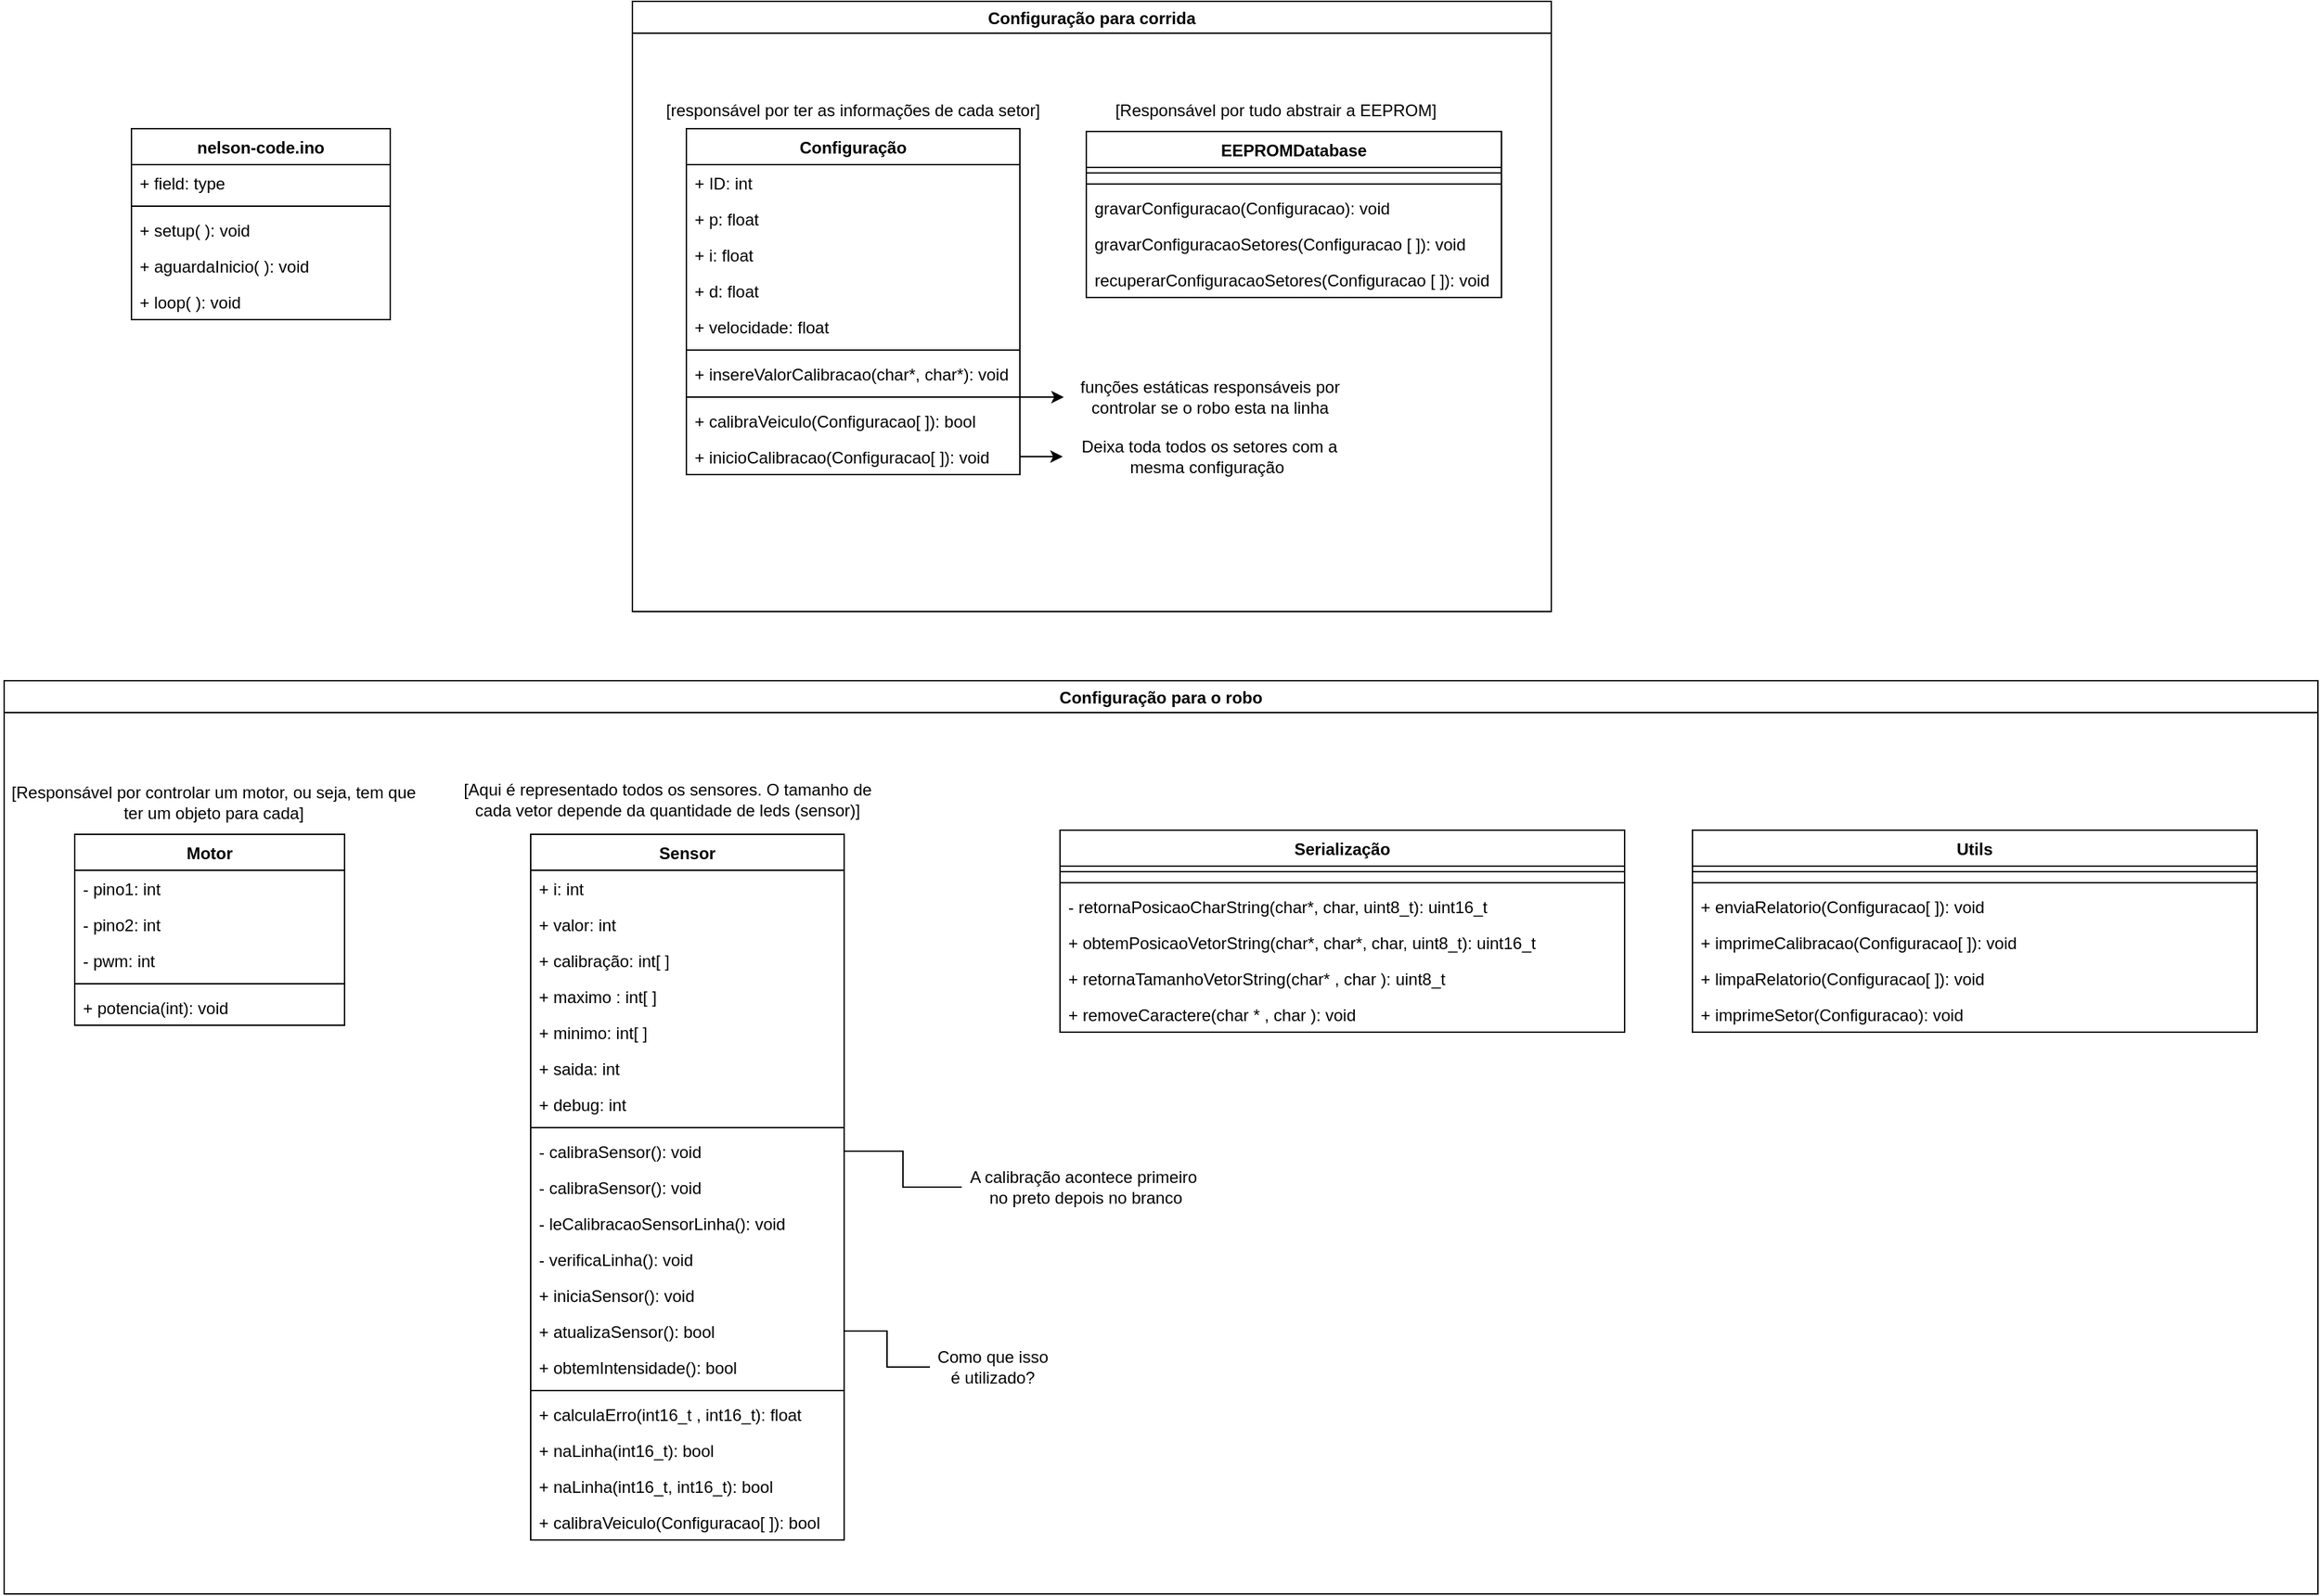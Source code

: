 <mxfile pages="3">
    <diagram id="KprdWSwpS5zxAlwpdtKa" name="UML">
        <mxGraphModel dx="2960" dy="1209" grid="0" gridSize="10" guides="1" tooltips="1" connect="1" arrows="1" fold="1" page="0" pageScale="1" pageWidth="827" pageHeight="1169" math="0" shadow="0">
            <root>
                <mxCell id="0"/>
                <mxCell id="1" parent="0"/>
                <mxCell id="3kh_Q7MsBX5dH8QtqRbP-68" value="Configuração para corrida" style="swimlane;" parent="1" vertex="1">
                    <mxGeometry x="-785" y="-99" width="664" height="441" as="geometry"/>
                </mxCell>
                <mxCell id="3kh_Q7MsBX5dH8QtqRbP-5" value="[responsável por ter as informações de cada setor]" style="text;html=1;strokeColor=none;fillColor=none;align=center;verticalAlign=middle;whiteSpace=wrap;rounded=0;" parent="3kh_Q7MsBX5dH8QtqRbP-68" vertex="1">
                    <mxGeometry x="5" y="78" width="309" height="2" as="geometry"/>
                </mxCell>
                <mxCell id="3kh_Q7MsBX5dH8QtqRbP-17" value="Configuração" style="swimlane;fontStyle=1;align=center;verticalAlign=top;childLayout=stackLayout;horizontal=1;startSize=26;horizontalStack=0;resizeParent=1;resizeParentMax=0;resizeLast=0;collapsible=1;marginBottom=0;" parent="3kh_Q7MsBX5dH8QtqRbP-68" vertex="1">
                    <mxGeometry x="39" y="92" width="241" height="250" as="geometry"/>
                </mxCell>
                <mxCell id="3kh_Q7MsBX5dH8QtqRbP-18" value="+ ID: int" style="text;strokeColor=none;fillColor=none;align=left;verticalAlign=top;spacingLeft=4;spacingRight=4;overflow=hidden;rotatable=0;points=[[0,0.5],[1,0.5]];portConstraint=eastwest;" parent="3kh_Q7MsBX5dH8QtqRbP-17" vertex="1">
                    <mxGeometry y="26" width="241" height="26" as="geometry"/>
                </mxCell>
                <mxCell id="3kh_Q7MsBX5dH8QtqRbP-21" value="+ p: float" style="text;strokeColor=none;fillColor=none;align=left;verticalAlign=top;spacingLeft=4;spacingRight=4;overflow=hidden;rotatable=0;points=[[0,0.5],[1,0.5]];portConstraint=eastwest;" parent="3kh_Q7MsBX5dH8QtqRbP-17" vertex="1">
                    <mxGeometry y="52" width="241" height="26" as="geometry"/>
                </mxCell>
                <mxCell id="3kh_Q7MsBX5dH8QtqRbP-22" value="+ i: float" style="text;strokeColor=none;fillColor=none;align=left;verticalAlign=top;spacingLeft=4;spacingRight=4;overflow=hidden;rotatable=0;points=[[0,0.5],[1,0.5]];portConstraint=eastwest;" parent="3kh_Q7MsBX5dH8QtqRbP-17" vertex="1">
                    <mxGeometry y="78" width="241" height="26" as="geometry"/>
                </mxCell>
                <mxCell id="3kh_Q7MsBX5dH8QtqRbP-23" value="+ d: float" style="text;strokeColor=none;fillColor=none;align=left;verticalAlign=top;spacingLeft=4;spacingRight=4;overflow=hidden;rotatable=0;points=[[0,0.5],[1,0.5]];portConstraint=eastwest;" parent="3kh_Q7MsBX5dH8QtqRbP-17" vertex="1">
                    <mxGeometry y="104" width="241" height="26" as="geometry"/>
                </mxCell>
                <mxCell id="3kh_Q7MsBX5dH8QtqRbP-24" value="+ velocidade: float" style="text;strokeColor=none;fillColor=none;align=left;verticalAlign=top;spacingLeft=4;spacingRight=4;overflow=hidden;rotatable=0;points=[[0,0.5],[1,0.5]];portConstraint=eastwest;" parent="3kh_Q7MsBX5dH8QtqRbP-17" vertex="1">
                    <mxGeometry y="130" width="241" height="26" as="geometry"/>
                </mxCell>
                <mxCell id="3kh_Q7MsBX5dH8QtqRbP-19" value="" style="line;strokeWidth=1;fillColor=none;align=left;verticalAlign=middle;spacingTop=-1;spacingLeft=3;spacingRight=3;rotatable=0;labelPosition=right;points=[];portConstraint=eastwest;strokeColor=inherit;" parent="3kh_Q7MsBX5dH8QtqRbP-17" vertex="1">
                    <mxGeometry y="156" width="241" height="8" as="geometry"/>
                </mxCell>
                <mxCell id="3kh_Q7MsBX5dH8QtqRbP-20" value="+ insereValorCalibracao(char*, char*): void" style="text;strokeColor=none;fillColor=none;align=left;verticalAlign=top;spacingLeft=4;spacingRight=4;overflow=hidden;rotatable=0;points=[[0,0.5],[1,0.5]];portConstraint=eastwest;" parent="3kh_Q7MsBX5dH8QtqRbP-17" vertex="1">
                    <mxGeometry y="164" width="241" height="26" as="geometry"/>
                </mxCell>
                <mxCell id="w80bBTF78HHrekMd3qFW-4" value="" style="line;strokeWidth=1;fillColor=none;align=left;verticalAlign=middle;spacingTop=-1;spacingLeft=3;spacingRight=3;rotatable=0;labelPosition=right;points=[];portConstraint=eastwest;strokeColor=inherit;" parent="3kh_Q7MsBX5dH8QtqRbP-17" vertex="1">
                    <mxGeometry y="190" width="241" height="8" as="geometry"/>
                </mxCell>
                <mxCell id="w80bBTF78HHrekMd3qFW-14" value="+ calibraVeiculo(Configuracao[ ]): bool    " style="text;strokeColor=none;fillColor=none;align=left;verticalAlign=top;spacingLeft=4;spacingRight=4;overflow=hidden;rotatable=0;points=[[0,0.5],[1,0.5]];portConstraint=eastwest;" parent="3kh_Q7MsBX5dH8QtqRbP-17" vertex="1">
                    <mxGeometry y="198" width="241" height="26" as="geometry"/>
                </mxCell>
                <mxCell id="w80bBTF78HHrekMd3qFW-15" value="+ inicioCalibracao(Configuracao[ ]): void    " style="text;strokeColor=none;fillColor=none;align=left;verticalAlign=top;spacingLeft=4;spacingRight=4;overflow=hidden;rotatable=0;points=[[0,0.5],[1,0.5]];portConstraint=eastwest;" parent="3kh_Q7MsBX5dH8QtqRbP-17" vertex="1">
                    <mxGeometry y="224" width="241" height="26" as="geometry"/>
                </mxCell>
                <mxCell id="IysDN1B0GbAdgMXcL9fJ-1" value="EEPROMDatabase" style="swimlane;fontStyle=1;align=center;verticalAlign=top;childLayout=stackLayout;horizontal=1;startSize=26;horizontalStack=0;resizeParent=1;resizeParentMax=0;resizeLast=0;collapsible=1;marginBottom=0;" parent="3kh_Q7MsBX5dH8QtqRbP-68" vertex="1">
                    <mxGeometry x="328" y="94" width="300" height="120" as="geometry"/>
                </mxCell>
                <mxCell id="DQsMp-OcJKm0ze0mtbR5-3" value="" style="line;strokeWidth=1;fillColor=none;align=left;verticalAlign=middle;spacingTop=-1;spacingLeft=3;spacingRight=3;rotatable=0;labelPosition=right;points=[];portConstraint=eastwest;strokeColor=inherit;" parent="IysDN1B0GbAdgMXcL9fJ-1" vertex="1">
                    <mxGeometry y="26" width="300" height="8" as="geometry"/>
                </mxCell>
                <mxCell id="DQsMp-OcJKm0ze0mtbR5-4" value="" style="line;strokeWidth=1;fillColor=none;align=left;verticalAlign=middle;spacingTop=-1;spacingLeft=3;spacingRight=3;rotatable=0;labelPosition=right;points=[];portConstraint=eastwest;strokeColor=inherit;" parent="IysDN1B0GbAdgMXcL9fJ-1" vertex="1">
                    <mxGeometry y="34" width="300" height="8" as="geometry"/>
                </mxCell>
                <mxCell id="IysDN1B0GbAdgMXcL9fJ-11" value="gravarConfiguracao(Configuracao): void" style="text;strokeColor=none;fillColor=none;align=left;verticalAlign=top;spacingLeft=4;spacingRight=4;overflow=hidden;rotatable=0;points=[[0,0.5],[1,0.5]];portConstraint=eastwest;" parent="IysDN1B0GbAdgMXcL9fJ-1" vertex="1">
                    <mxGeometry y="42" width="300" height="26" as="geometry"/>
                </mxCell>
                <mxCell id="IysDN1B0GbAdgMXcL9fJ-16" value="gravarConfiguracaoSetores(Configuracao [ ]): void" style="text;strokeColor=none;fillColor=none;align=left;verticalAlign=top;spacingLeft=4;spacingRight=4;overflow=hidden;rotatable=0;points=[[0,0.5],[1,0.5]];portConstraint=eastwest;" parent="IysDN1B0GbAdgMXcL9fJ-1" vertex="1">
                    <mxGeometry y="68" width="300" height="26" as="geometry"/>
                </mxCell>
                <mxCell id="wA38vTGRE6Yh0azXlNpZ-1" value="recuperarConfiguracaoSetores(Configuracao [ ]): void" style="text;strokeColor=none;fillColor=none;align=left;verticalAlign=top;spacingLeft=4;spacingRight=4;overflow=hidden;rotatable=0;points=[[0,0.5],[1,0.5]];portConstraint=eastwest;" parent="IysDN1B0GbAdgMXcL9fJ-1" vertex="1">
                    <mxGeometry y="94" width="300" height="26" as="geometry"/>
                </mxCell>
                <mxCell id="IysDN1B0GbAdgMXcL9fJ-17" value="[Responsável por tudo abstrair a EEPROM]" style="text;html=1;strokeColor=none;fillColor=none;align=center;verticalAlign=middle;whiteSpace=wrap;rounded=0;" parent="3kh_Q7MsBX5dH8QtqRbP-68" vertex="1">
                    <mxGeometry x="343" y="64" width="244" height="30" as="geometry"/>
                </mxCell>
                <mxCell id="w80bBTF78HHrekMd3qFW-7" value="funções estáticas responsáveis por controlar se o robo esta na linha" style="text;html=1;strokeColor=none;fillColor=none;align=center;verticalAlign=middle;whiteSpace=wrap;rounded=0;" parent="3kh_Q7MsBX5dH8QtqRbP-68" vertex="1">
                    <mxGeometry x="311.75" y="271" width="210.5" height="30" as="geometry"/>
                </mxCell>
                <mxCell id="w80bBTF78HHrekMd3qFW-8" style="edgeStyle=orthogonalEdgeStyle;rounded=0;orthogonalLoop=1;jettySize=auto;html=1;" parent="3kh_Q7MsBX5dH8QtqRbP-68" source="w80bBTF78HHrekMd3qFW-4" target="w80bBTF78HHrekMd3qFW-7" edge="1">
                    <mxGeometry relative="1" as="geometry"/>
                </mxCell>
                <mxCell id="w80bBTF78HHrekMd3qFW-16" value="Deixa toda todos os setores com a mesma configuração&amp;nbsp;" style="text;html=1;strokeColor=none;fillColor=none;align=center;verticalAlign=middle;whiteSpace=wrap;rounded=0;" parent="3kh_Q7MsBX5dH8QtqRbP-68" vertex="1">
                    <mxGeometry x="311" y="314" width="212" height="30" as="geometry"/>
                </mxCell>
                <mxCell id="w80bBTF78HHrekMd3qFW-17" style="edgeStyle=orthogonalEdgeStyle;rounded=0;orthogonalLoop=1;jettySize=auto;html=1;" parent="3kh_Q7MsBX5dH8QtqRbP-68" source="w80bBTF78HHrekMd3qFW-15" target="w80bBTF78HHrekMd3qFW-16" edge="1">
                    <mxGeometry relative="1" as="geometry"/>
                </mxCell>
                <mxCell id="3kh_Q7MsBX5dH8QtqRbP-69" value="Configuração para o robo" style="swimlane;" parent="1" vertex="1">
                    <mxGeometry x="-1239" y="392" width="1672" height="660" as="geometry"/>
                </mxCell>
                <mxCell id="3kh_Q7MsBX5dH8QtqRbP-25" value="[Aqui é representado todos os sensores. O tamanho de cada vetor depende da quantidade de leds (sensor)]" style="text;html=1;strokeColor=none;fillColor=none;align=center;verticalAlign=middle;whiteSpace=wrap;rounded=0;" parent="3kh_Q7MsBX5dH8QtqRbP-69" vertex="1">
                    <mxGeometry x="325" y="63" width="309" height="45" as="geometry"/>
                </mxCell>
                <mxCell id="3kh_Q7MsBX5dH8QtqRbP-26" value="Sensor" style="swimlane;fontStyle=1;align=center;verticalAlign=top;childLayout=stackLayout;horizontal=1;startSize=26;horizontalStack=0;resizeParent=1;resizeParentMax=0;resizeLast=0;collapsible=1;marginBottom=0;" parent="3kh_Q7MsBX5dH8QtqRbP-69" vertex="1">
                    <mxGeometry x="380.5" y="111" width="226.5" height="510" as="geometry"/>
                </mxCell>
                <mxCell id="3kh_Q7MsBX5dH8QtqRbP-27" value="+ i: int" style="text;strokeColor=none;fillColor=none;align=left;verticalAlign=top;spacingLeft=4;spacingRight=4;overflow=hidden;rotatable=0;points=[[0,0.5],[1,0.5]];portConstraint=eastwest;" parent="3kh_Q7MsBX5dH8QtqRbP-26" vertex="1">
                    <mxGeometry y="26" width="226.5" height="26" as="geometry"/>
                </mxCell>
                <mxCell id="3kh_Q7MsBX5dH8QtqRbP-28" value="+ valor: int" style="text;strokeColor=none;fillColor=none;align=left;verticalAlign=top;spacingLeft=4;spacingRight=4;overflow=hidden;rotatable=0;points=[[0,0.5],[1,0.5]];portConstraint=eastwest;" parent="3kh_Q7MsBX5dH8QtqRbP-26" vertex="1">
                    <mxGeometry y="52" width="226.5" height="26" as="geometry"/>
                </mxCell>
                <mxCell id="3kh_Q7MsBX5dH8QtqRbP-29" value="+ calibração: int[ ]" style="text;strokeColor=none;fillColor=none;align=left;verticalAlign=top;spacingLeft=4;spacingRight=4;overflow=hidden;rotatable=0;points=[[0,0.5],[1,0.5]];portConstraint=eastwest;" parent="3kh_Q7MsBX5dH8QtqRbP-26" vertex="1">
                    <mxGeometry y="78" width="226.5" height="26" as="geometry"/>
                </mxCell>
                <mxCell id="3kh_Q7MsBX5dH8QtqRbP-30" value="+ maximo : int[ ]" style="text;strokeColor=none;fillColor=none;align=left;verticalAlign=top;spacingLeft=4;spacingRight=4;overflow=hidden;rotatable=0;points=[[0,0.5],[1,0.5]];portConstraint=eastwest;" parent="3kh_Q7MsBX5dH8QtqRbP-26" vertex="1">
                    <mxGeometry y="104" width="226.5" height="26" as="geometry"/>
                </mxCell>
                <mxCell id="3kh_Q7MsBX5dH8QtqRbP-31" value="+ minimo: int[ ]" style="text;strokeColor=none;fillColor=none;align=left;verticalAlign=top;spacingLeft=4;spacingRight=4;overflow=hidden;rotatable=0;points=[[0,0.5],[1,0.5]];portConstraint=eastwest;" parent="3kh_Q7MsBX5dH8QtqRbP-26" vertex="1">
                    <mxGeometry y="130" width="226.5" height="26" as="geometry"/>
                </mxCell>
                <mxCell id="3kh_Q7MsBX5dH8QtqRbP-38" value="+ saida: int" style="text;strokeColor=none;fillColor=none;align=left;verticalAlign=top;spacingLeft=4;spacingRight=4;overflow=hidden;rotatable=0;points=[[0,0.5],[1,0.5]];portConstraint=eastwest;" parent="3kh_Q7MsBX5dH8QtqRbP-26" vertex="1">
                    <mxGeometry y="156" width="226.5" height="26" as="geometry"/>
                </mxCell>
                <mxCell id="3kh_Q7MsBX5dH8QtqRbP-39" value="+ debug: int" style="text;strokeColor=none;fillColor=none;align=left;verticalAlign=top;spacingLeft=4;spacingRight=4;overflow=hidden;rotatable=0;points=[[0,0.5],[1,0.5]];portConstraint=eastwest;" parent="3kh_Q7MsBX5dH8QtqRbP-26" vertex="1">
                    <mxGeometry y="182" width="226.5" height="26" as="geometry"/>
                </mxCell>
                <mxCell id="3kh_Q7MsBX5dH8QtqRbP-32" value="" style="line;strokeWidth=1;fillColor=none;align=left;verticalAlign=middle;spacingTop=-1;spacingLeft=3;spacingRight=3;rotatable=0;labelPosition=right;points=[];portConstraint=eastwest;strokeColor=inherit;" parent="3kh_Q7MsBX5dH8QtqRbP-26" vertex="1">
                    <mxGeometry y="208" width="226.5" height="8" as="geometry"/>
                </mxCell>
                <mxCell id="3kh_Q7MsBX5dH8QtqRbP-33" value="- calibraSensor(): void" style="text;strokeColor=none;fillColor=none;align=left;verticalAlign=top;spacingLeft=4;spacingRight=4;overflow=hidden;rotatable=0;points=[[0,0.5],[1,0.5]];portConstraint=eastwest;" parent="3kh_Q7MsBX5dH8QtqRbP-26" vertex="1">
                    <mxGeometry y="216" width="226.5" height="26" as="geometry"/>
                </mxCell>
                <mxCell id="bhq07msQnNuNWicI5YO7-2" value="- calibraSensor(): void" style="text;strokeColor=none;fillColor=none;align=left;verticalAlign=top;spacingLeft=4;spacingRight=4;overflow=hidden;rotatable=0;points=[[0,0.5],[1,0.5]];portConstraint=eastwest;" parent="3kh_Q7MsBX5dH8QtqRbP-26" vertex="1">
                    <mxGeometry y="242" width="226.5" height="26" as="geometry"/>
                </mxCell>
                <mxCell id="3kh_Q7MsBX5dH8QtqRbP-42" value="- leCalibracaoSensorLinha(): void" style="text;strokeColor=none;fillColor=none;align=left;verticalAlign=top;spacingLeft=4;spacingRight=4;overflow=hidden;rotatable=0;points=[[0,0.5],[1,0.5]];portConstraint=eastwest;" parent="3kh_Q7MsBX5dH8QtqRbP-26" vertex="1">
                    <mxGeometry y="268" width="226.5" height="26" as="geometry"/>
                </mxCell>
                <mxCell id="3kh_Q7MsBX5dH8QtqRbP-43" value="- verificaLinha(): void" style="text;strokeColor=none;fillColor=none;align=left;verticalAlign=top;spacingLeft=4;spacingRight=4;overflow=hidden;rotatable=0;points=[[0,0.5],[1,0.5]];portConstraint=eastwest;" parent="3kh_Q7MsBX5dH8QtqRbP-26" vertex="1">
                    <mxGeometry y="294" width="226.5" height="26" as="geometry"/>
                </mxCell>
                <mxCell id="3kh_Q7MsBX5dH8QtqRbP-44" value="+ iniciaSensor(): void" style="text;strokeColor=none;fillColor=none;align=left;verticalAlign=top;spacingLeft=4;spacingRight=4;overflow=hidden;rotatable=0;points=[[0,0.5],[1,0.5]];portConstraint=eastwest;" parent="3kh_Q7MsBX5dH8QtqRbP-26" vertex="1">
                    <mxGeometry y="320" width="226.5" height="26" as="geometry"/>
                </mxCell>
                <mxCell id="3kh_Q7MsBX5dH8QtqRbP-47" value="+ atualizaSensor(): bool" style="text;strokeColor=none;fillColor=none;align=left;verticalAlign=top;spacingLeft=4;spacingRight=4;overflow=hidden;rotatable=0;points=[[0,0.5],[1,0.5]];portConstraint=eastwest;" parent="3kh_Q7MsBX5dH8QtqRbP-26" vertex="1">
                    <mxGeometry y="346" width="226.5" height="26" as="geometry"/>
                </mxCell>
                <mxCell id="DQsMp-OcJKm0ze0mtbR5-1" value="+ obtemIntensidade(): bool" style="text;strokeColor=none;fillColor=none;align=left;verticalAlign=top;spacingLeft=4;spacingRight=4;overflow=hidden;rotatable=0;points=[[0,0.5],[1,0.5]];portConstraint=eastwest;" parent="3kh_Q7MsBX5dH8QtqRbP-26" vertex="1">
                    <mxGeometry y="372" width="226.5" height="26" as="geometry"/>
                </mxCell>
                <mxCell id="bhq07msQnNuNWicI5YO7-1" value="" style="line;strokeWidth=1;fillColor=none;align=left;verticalAlign=middle;spacingTop=-1;spacingLeft=3;spacingRight=3;rotatable=0;labelPosition=right;points=[];portConstraint=eastwest;strokeColor=inherit;" parent="3kh_Q7MsBX5dH8QtqRbP-26" vertex="1">
                    <mxGeometry y="398" width="226.5" height="8" as="geometry"/>
                </mxCell>
                <mxCell id="bhq07msQnNuNWicI5YO7-3" value="+ calculaErro(int16_t , int16_t): float    " style="text;strokeColor=none;fillColor=none;align=left;verticalAlign=top;spacingLeft=4;spacingRight=4;overflow=hidden;rotatable=0;points=[[0,0.5],[1,0.5]];portConstraint=eastwest;" parent="3kh_Q7MsBX5dH8QtqRbP-26" vertex="1">
                    <mxGeometry y="406" width="226.5" height="26" as="geometry"/>
                </mxCell>
                <mxCell id="bhq07msQnNuNWicI5YO7-4" value="+ naLinha(int16_t): bool   " style="text;strokeColor=none;fillColor=none;align=left;verticalAlign=top;spacingLeft=4;spacingRight=4;overflow=hidden;rotatable=0;points=[[0,0.5],[1,0.5]];portConstraint=eastwest;" parent="3kh_Q7MsBX5dH8QtqRbP-26" vertex="1">
                    <mxGeometry y="432" width="226.5" height="26" as="geometry"/>
                </mxCell>
                <mxCell id="bhq07msQnNuNWicI5YO7-5" value="+ naLinha(int16_t, int16_t): bool    " style="text;strokeColor=none;fillColor=none;align=left;verticalAlign=top;spacingLeft=4;spacingRight=4;overflow=hidden;rotatable=0;points=[[0,0.5],[1,0.5]];portConstraint=eastwest;" parent="3kh_Q7MsBX5dH8QtqRbP-26" vertex="1">
                    <mxGeometry y="458" width="226.5" height="26" as="geometry"/>
                </mxCell>
                <mxCell id="bhq07msQnNuNWicI5YO7-6" value="+ calibraVeiculo(Configuracao[ ]): bool    " style="text;strokeColor=none;fillColor=none;align=left;verticalAlign=top;spacingLeft=4;spacingRight=4;overflow=hidden;rotatable=0;points=[[0,0.5],[1,0.5]];portConstraint=eastwest;" parent="3kh_Q7MsBX5dH8QtqRbP-26" vertex="1">
                    <mxGeometry y="484" width="226.5" height="26" as="geometry"/>
                </mxCell>
                <mxCell id="3kh_Q7MsBX5dH8QtqRbP-41" style="edgeStyle=orthogonalEdgeStyle;rounded=0;orthogonalLoop=1;jettySize=auto;html=1;endArrow=none;endFill=0;" parent="3kh_Q7MsBX5dH8QtqRbP-69" source="3kh_Q7MsBX5dH8QtqRbP-40" target="3kh_Q7MsBX5dH8QtqRbP-33" edge="1">
                    <mxGeometry relative="1" as="geometry">
                        <mxPoint x="594" y="364" as="sourcePoint"/>
                    </mxGeometry>
                </mxCell>
                <mxCell id="3kh_Q7MsBX5dH8QtqRbP-40" value="A calibração acontece primeiro&lt;br&gt;&amp;nbsp;no preto depois no branco" style="text;html=1;strokeColor=none;fillColor=none;align=center;verticalAlign=middle;whiteSpace=wrap;rounded=0;" parent="3kh_Q7MsBX5dH8QtqRbP-69" vertex="1">
                    <mxGeometry x="692" y="351" width="176" height="30" as="geometry"/>
                </mxCell>
                <mxCell id="3kh_Q7MsBX5dH8QtqRbP-48" value="Como que isso é utilizado?" style="text;html=1;strokeColor=none;fillColor=none;align=center;verticalAlign=middle;whiteSpace=wrap;rounded=0;" parent="3kh_Q7MsBX5dH8QtqRbP-69" vertex="1">
                    <mxGeometry x="669" y="481" width="91" height="30" as="geometry"/>
                </mxCell>
                <mxCell id="3kh_Q7MsBX5dH8QtqRbP-49" style="edgeStyle=orthogonalEdgeStyle;rounded=0;orthogonalLoop=1;jettySize=auto;html=1;endArrow=none;endFill=0;" parent="3kh_Q7MsBX5dH8QtqRbP-69" source="3kh_Q7MsBX5dH8QtqRbP-47" target="3kh_Q7MsBX5dH8QtqRbP-48" edge="1">
                    <mxGeometry relative="1" as="geometry"/>
                </mxCell>
                <mxCell id="3kh_Q7MsBX5dH8QtqRbP-50" value="Motor" style="swimlane;fontStyle=1;align=center;verticalAlign=top;childLayout=stackLayout;horizontal=1;startSize=26;horizontalStack=0;resizeParent=1;resizeParentMax=0;resizeLast=0;collapsible=1;marginBottom=0;" parent="3kh_Q7MsBX5dH8QtqRbP-69" vertex="1">
                    <mxGeometry x="51" y="111" width="195" height="138" as="geometry"/>
                </mxCell>
                <mxCell id="3kh_Q7MsBX5dH8QtqRbP-51" value="- pino1: int" style="text;strokeColor=none;fillColor=none;align=left;verticalAlign=top;spacingLeft=4;spacingRight=4;overflow=hidden;rotatable=0;points=[[0,0.5],[1,0.5]];portConstraint=eastwest;" parent="3kh_Q7MsBX5dH8QtqRbP-50" vertex="1">
                    <mxGeometry y="26" width="195" height="26" as="geometry"/>
                </mxCell>
                <mxCell id="3kh_Q7MsBX5dH8QtqRbP-66" value="- pino2: int" style="text;strokeColor=none;fillColor=none;align=left;verticalAlign=top;spacingLeft=4;spacingRight=4;overflow=hidden;rotatable=0;points=[[0,0.5],[1,0.5]];portConstraint=eastwest;" parent="3kh_Q7MsBX5dH8QtqRbP-50" vertex="1">
                    <mxGeometry y="52" width="195" height="26" as="geometry"/>
                </mxCell>
                <mxCell id="3kh_Q7MsBX5dH8QtqRbP-67" value="- pwm: int" style="text;strokeColor=none;fillColor=none;align=left;verticalAlign=top;spacingLeft=4;spacingRight=4;overflow=hidden;rotatable=0;points=[[0,0.5],[1,0.5]];portConstraint=eastwest;" parent="3kh_Q7MsBX5dH8QtqRbP-50" vertex="1">
                    <mxGeometry y="78" width="195" height="26" as="geometry"/>
                </mxCell>
                <mxCell id="3kh_Q7MsBX5dH8QtqRbP-59" value="" style="line;strokeWidth=1;fillColor=none;align=left;verticalAlign=middle;spacingTop=-1;spacingLeft=3;spacingRight=3;rotatable=0;labelPosition=right;points=[];portConstraint=eastwest;strokeColor=inherit;" parent="3kh_Q7MsBX5dH8QtqRbP-50" vertex="1">
                    <mxGeometry y="104" width="195" height="8" as="geometry"/>
                </mxCell>
                <mxCell id="3kh_Q7MsBX5dH8QtqRbP-60" value="+ potencia(int): void" style="text;strokeColor=none;fillColor=none;align=left;verticalAlign=top;spacingLeft=4;spacingRight=4;overflow=hidden;rotatable=0;points=[[0,0.5],[1,0.5]];portConstraint=eastwest;" parent="3kh_Q7MsBX5dH8QtqRbP-50" vertex="1">
                    <mxGeometry y="112" width="195" height="26" as="geometry"/>
                </mxCell>
                <mxCell id="3kh_Q7MsBX5dH8QtqRbP-65" value="[Responsável por controlar um motor, ou seja, tem que ter um objeto para cada]" style="text;html=1;strokeColor=none;fillColor=none;align=center;verticalAlign=middle;whiteSpace=wrap;rounded=0;" parent="3kh_Q7MsBX5dH8QtqRbP-69" vertex="1">
                    <mxGeometry x="-3" y="65" width="309" height="45" as="geometry"/>
                </mxCell>
                <mxCell id="wA38vTGRE6Yh0azXlNpZ-2" value="Serialização" style="swimlane;fontStyle=1;align=center;verticalAlign=top;childLayout=stackLayout;horizontal=1;startSize=26;horizontalStack=0;resizeParent=1;resizeParentMax=0;resizeLast=0;collapsible=1;marginBottom=0;" parent="3kh_Q7MsBX5dH8QtqRbP-69" vertex="1">
                    <mxGeometry x="763" y="108" width="408" height="146" as="geometry"/>
                </mxCell>
                <mxCell id="wA38vTGRE6Yh0azXlNpZ-11" value="" style="line;strokeWidth=1;fillColor=none;align=left;verticalAlign=middle;spacingTop=-1;spacingLeft=3;spacingRight=3;rotatable=0;labelPosition=right;points=[];portConstraint=eastwest;strokeColor=inherit;" parent="wA38vTGRE6Yh0azXlNpZ-2" vertex="1">
                    <mxGeometry y="26" width="408" height="8" as="geometry"/>
                </mxCell>
                <mxCell id="DQsMp-OcJKm0ze0mtbR5-2" value="" style="line;strokeWidth=1;fillColor=none;align=left;verticalAlign=middle;spacingTop=-1;spacingLeft=3;spacingRight=3;rotatable=0;labelPosition=right;points=[];portConstraint=eastwest;strokeColor=inherit;" parent="wA38vTGRE6Yh0azXlNpZ-2" vertex="1">
                    <mxGeometry y="34" width="408" height="8" as="geometry"/>
                </mxCell>
                <mxCell id="wA38vTGRE6Yh0azXlNpZ-12" value="- retornaPosicaoCharString(char*, char, uint8_t): uint16_t" style="text;strokeColor=none;fillColor=none;align=left;verticalAlign=top;spacingLeft=4;spacingRight=4;overflow=hidden;rotatable=0;points=[[0,0.5],[1,0.5]];portConstraint=eastwest;" parent="wA38vTGRE6Yh0azXlNpZ-2" vertex="1">
                    <mxGeometry y="42" width="408" height="26" as="geometry"/>
                </mxCell>
                <mxCell id="DQsMp-OcJKm0ze0mtbR5-6" value="+ obtemPosicaoVetorString(char*, char*, char, uint8_t): uint16_t" style="text;strokeColor=none;fillColor=none;align=left;verticalAlign=top;spacingLeft=4;spacingRight=4;overflow=hidden;rotatable=0;points=[[0,0.5],[1,0.5]];portConstraint=eastwest;" parent="wA38vTGRE6Yh0azXlNpZ-2" vertex="1">
                    <mxGeometry y="68" width="408" height="26" as="geometry"/>
                </mxCell>
                <mxCell id="DQsMp-OcJKm0ze0mtbR5-7" value="+ retornaTamanhoVetorString(char* , char ): uint8_t" style="text;strokeColor=none;fillColor=none;align=left;verticalAlign=top;spacingLeft=4;spacingRight=4;overflow=hidden;rotatable=0;points=[[0,0.5],[1,0.5]];portConstraint=eastwest;" parent="wA38vTGRE6Yh0azXlNpZ-2" vertex="1">
                    <mxGeometry y="94" width="408" height="26" as="geometry"/>
                </mxCell>
                <mxCell id="DQsMp-OcJKm0ze0mtbR5-9" value="+ removeCaractere(char * , char ): void" style="text;strokeColor=none;fillColor=none;align=left;verticalAlign=top;spacingLeft=4;spacingRight=4;overflow=hidden;rotatable=0;points=[[0,0.5],[1,0.5]];portConstraint=eastwest;" parent="wA38vTGRE6Yh0azXlNpZ-2" vertex="1">
                    <mxGeometry y="120" width="408" height="26" as="geometry"/>
                </mxCell>
                <mxCell id="BE4xdYKQgtXqx0eTtbJe-1" value="Utils" style="swimlane;fontStyle=1;align=center;verticalAlign=top;childLayout=stackLayout;horizontal=1;startSize=26;horizontalStack=0;resizeParent=1;resizeParentMax=0;resizeLast=0;collapsible=1;marginBottom=0;" parent="3kh_Q7MsBX5dH8QtqRbP-69" vertex="1">
                    <mxGeometry x="1220" y="108" width="408" height="146" as="geometry"/>
                </mxCell>
                <mxCell id="BE4xdYKQgtXqx0eTtbJe-2" value="" style="line;strokeWidth=1;fillColor=none;align=left;verticalAlign=middle;spacingTop=-1;spacingLeft=3;spacingRight=3;rotatable=0;labelPosition=right;points=[];portConstraint=eastwest;strokeColor=inherit;" parent="BE4xdYKQgtXqx0eTtbJe-1" vertex="1">
                    <mxGeometry y="26" width="408" height="8" as="geometry"/>
                </mxCell>
                <mxCell id="BE4xdYKQgtXqx0eTtbJe-3" value="" style="line;strokeWidth=1;fillColor=none;align=left;verticalAlign=middle;spacingTop=-1;spacingLeft=3;spacingRight=3;rotatable=0;labelPosition=right;points=[];portConstraint=eastwest;strokeColor=inherit;" parent="BE4xdYKQgtXqx0eTtbJe-1" vertex="1">
                    <mxGeometry y="34" width="408" height="8" as="geometry"/>
                </mxCell>
                <mxCell id="BE4xdYKQgtXqx0eTtbJe-4" value="+ enviaRelatorio(Configuracao[ ]): void" style="text;strokeColor=none;fillColor=none;align=left;verticalAlign=top;spacingLeft=4;spacingRight=4;overflow=hidden;rotatable=0;points=[[0,0.5],[1,0.5]];portConstraint=eastwest;" parent="BE4xdYKQgtXqx0eTtbJe-1" vertex="1">
                    <mxGeometry y="42" width="408" height="26" as="geometry"/>
                </mxCell>
                <mxCell id="BE4xdYKQgtXqx0eTtbJe-8" value="+ imprimeCalibracao(Configuracao[ ]): void" style="text;strokeColor=none;fillColor=none;align=left;verticalAlign=top;spacingLeft=4;spacingRight=4;overflow=hidden;rotatable=0;points=[[0,0.5],[1,0.5]];portConstraint=eastwest;" parent="BE4xdYKQgtXqx0eTtbJe-1" vertex="1">
                    <mxGeometry y="68" width="408" height="26" as="geometry"/>
                </mxCell>
                <mxCell id="BE4xdYKQgtXqx0eTtbJe-9" value="+ limpaRelatorio(Configuracao[ ]): void" style="text;strokeColor=none;fillColor=none;align=left;verticalAlign=top;spacingLeft=4;spacingRight=4;overflow=hidden;rotatable=0;points=[[0,0.5],[1,0.5]];portConstraint=eastwest;" parent="BE4xdYKQgtXqx0eTtbJe-1" vertex="1">
                    <mxGeometry y="94" width="408" height="26" as="geometry"/>
                </mxCell>
                <mxCell id="BE4xdYKQgtXqx0eTtbJe-10" value="+ imprimeSetor(Configuracao): void" style="text;strokeColor=none;fillColor=none;align=left;verticalAlign=top;spacingLeft=4;spacingRight=4;overflow=hidden;rotatable=0;points=[[0,0.5],[1,0.5]];portConstraint=eastwest;" parent="BE4xdYKQgtXqx0eTtbJe-1" vertex="1">
                    <mxGeometry y="120" width="408" height="26" as="geometry"/>
                </mxCell>
                <mxCell id="DQsMp-OcJKm0ze0mtbR5-46" value="nelson-code.ino" style="swimlane;fontStyle=1;align=center;verticalAlign=top;childLayout=stackLayout;horizontal=1;startSize=26;horizontalStack=0;resizeParent=1;resizeParentMax=0;resizeLast=0;collapsible=1;marginBottom=0;" parent="1" vertex="1">
                    <mxGeometry x="-1147" y="-7" width="187" height="138" as="geometry"/>
                </mxCell>
                <mxCell id="DQsMp-OcJKm0ze0mtbR5-47" value="+ field: type" style="text;strokeColor=none;fillColor=none;align=left;verticalAlign=top;spacingLeft=4;spacingRight=4;overflow=hidden;rotatable=0;points=[[0,0.5],[1,0.5]];portConstraint=eastwest;" parent="DQsMp-OcJKm0ze0mtbR5-46" vertex="1">
                    <mxGeometry y="26" width="187" height="26" as="geometry"/>
                </mxCell>
                <mxCell id="DQsMp-OcJKm0ze0mtbR5-48" value="" style="line;strokeWidth=1;fillColor=none;align=left;verticalAlign=middle;spacingTop=-1;spacingLeft=3;spacingRight=3;rotatable=0;labelPosition=right;points=[];portConstraint=eastwest;strokeColor=inherit;" parent="DQsMp-OcJKm0ze0mtbR5-46" vertex="1">
                    <mxGeometry y="52" width="187" height="8" as="geometry"/>
                </mxCell>
                <mxCell id="DQsMp-OcJKm0ze0mtbR5-49" value="+ setup( ): void" style="text;strokeColor=none;fillColor=none;align=left;verticalAlign=top;spacingLeft=4;spacingRight=4;overflow=hidden;rotatable=0;points=[[0,0.5],[1,0.5]];portConstraint=eastwest;" parent="DQsMp-OcJKm0ze0mtbR5-46" vertex="1">
                    <mxGeometry y="60" width="187" height="26" as="geometry"/>
                </mxCell>
                <mxCell id="DQsMp-OcJKm0ze0mtbR5-50" value="+ aguardaInicio( ): void" style="text;strokeColor=none;fillColor=none;align=left;verticalAlign=top;spacingLeft=4;spacingRight=4;overflow=hidden;rotatable=0;points=[[0,0.5],[1,0.5]];portConstraint=eastwest;" parent="DQsMp-OcJKm0ze0mtbR5-46" vertex="1">
                    <mxGeometry y="86" width="187" height="26" as="geometry"/>
                </mxCell>
                <mxCell id="DQsMp-OcJKm0ze0mtbR5-51" value="+ loop( ): void" style="text;strokeColor=none;fillColor=none;align=left;verticalAlign=top;spacingLeft=4;spacingRight=4;overflow=hidden;rotatable=0;points=[[0,0.5],[1,0.5]];portConstraint=eastwest;" parent="DQsMp-OcJKm0ze0mtbR5-46" vertex="1">
                    <mxGeometry y="112" width="187" height="26" as="geometry"/>
                </mxCell>
            </root>
        </mxGraphModel>
    </diagram>
    <diagram id="B6o6se0C7DCmbiJ_QsYb" name="Uses">
        <mxGraphModel dx="691" dy="809" grid="0" gridSize="10" guides="1" tooltips="1" connect="1" arrows="1" fold="1" page="0" pageScale="1" pageWidth="827" pageHeight="1169" math="0" shadow="0">
            <root>
                <mxCell id="0"/>
                <mxCell id="1" parent="0"/>
                <mxCell id="LajctVpf78SdgldXP2bP-20" style="edgeStyle=orthogonalEdgeStyle;rounded=0;orthogonalLoop=1;jettySize=auto;html=1;entryX=0.5;entryY=0;entryDx=0;entryDy=0;entryPerimeter=0;exitX=0.5;exitY=1;exitDx=0;exitDy=0;startArrow=classic;startFill=1;endArrow=none;endFill=0;" parent="1" source="LajctVpf78SdgldXP2bP-2" target="LajctVpf78SdgldXP2bP-22" edge="1">
                    <mxGeometry relative="1" as="geometry">
                        <mxPoint x="584" y="244" as="targetPoint"/>
                    </mxGeometry>
                </mxCell>
                <mxCell id="LajctVpf78SdgldXP2bP-2" value="EEPROMDatabase" style="ellipse;whiteSpace=wrap;html=1;align=center;fillColor=#f5f5f5;fontColor=#333333;strokeColor=#666666;" parent="1" vertex="1">
                    <mxGeometry x="775" y="141" width="123" height="45" as="geometry"/>
                </mxCell>
                <mxCell id="LajctVpf78SdgldXP2bP-35" style="edgeStyle=orthogonalEdgeStyle;rounded=0;orthogonalLoop=1;jettySize=auto;html=1;entryX=0;entryY=0.5;entryDx=0;entryDy=0;entryPerimeter=0;fontSize=9;startArrow=classic;startFill=1;endArrow=none;endFill=0;" parent="1" source="LajctVpf78SdgldXP2bP-4" target="LajctVpf78SdgldXP2bP-22" edge="1">
                    <mxGeometry relative="1" as="geometry"/>
                </mxCell>
                <mxCell id="LajctVpf78SdgldXP2bP-36" style="edgeStyle=orthogonalEdgeStyle;rounded=0;orthogonalLoop=1;jettySize=auto;html=1;entryX=0;entryY=0.5;entryDx=0;entryDy=0;entryPerimeter=0;fontSize=9;startArrow=classic;startFill=1;endArrow=none;endFill=0;" parent="1" source="LajctVpf78SdgldXP2bP-4" target="LajctVpf78SdgldXP2bP-27" edge="1">
                    <mxGeometry relative="1" as="geometry"/>
                </mxCell>
                <mxCell id="LajctVpf78SdgldXP2bP-39" style="edgeStyle=orthogonalEdgeStyle;rounded=0;orthogonalLoop=1;jettySize=auto;html=1;fontSize=9;" parent="1" source="LajctVpf78SdgldXP2bP-4" target="LajctVpf78SdgldXP2bP-37" edge="1">
                    <mxGeometry relative="1" as="geometry"/>
                </mxCell>
                <mxCell id="LajctVpf78SdgldXP2bP-4" value="Configuração" style="ellipse;whiteSpace=wrap;html=1;align=center;fillColor=#f5f5f5;fontColor=#333333;strokeColor=#666666;" parent="1" vertex="1">
                    <mxGeometry x="649" y="326" width="123" height="45" as="geometry"/>
                </mxCell>
                <mxCell id="LajctVpf78SdgldXP2bP-5" value="nelson-code.ino" style="ellipse;whiteSpace=wrap;html=1;align=center;fillColor=#d5e8d4;strokeColor=#82b366;" parent="1" vertex="1">
                    <mxGeometry x="843" y="326" width="123" height="45" as="geometry"/>
                </mxCell>
                <mxCell id="LajctVpf78SdgldXP2bP-34" style="edgeStyle=orthogonalEdgeStyle;rounded=0;orthogonalLoop=1;jettySize=auto;html=1;fontSize=9;startArrow=classic;startFill=1;endArrow=none;endFill=0;" parent="1" source="LajctVpf78SdgldXP2bP-7" target="LajctVpf78SdgldXP2bP-27" edge="1">
                    <mxGeometry relative="1" as="geometry"/>
                </mxCell>
                <mxCell id="LajctVpf78SdgldXP2bP-7" value="Motor" style="ellipse;whiteSpace=wrap;html=1;align=center;fillColor=#f5f5f5;fontColor=#333333;strokeColor=#666666;" parent="1" vertex="1">
                    <mxGeometry x="906" y="518" width="123" height="45" as="geometry"/>
                </mxCell>
                <mxCell id="LajctVpf78SdgldXP2bP-33" style="edgeStyle=orthogonalEdgeStyle;rounded=0;orthogonalLoop=1;jettySize=auto;html=1;entryX=0.5;entryY=1;entryDx=0;entryDy=0;entryPerimeter=0;fontSize=9;startArrow=classic;startFill=1;endArrow=none;endFill=0;" parent="1" source="LajctVpf78SdgldXP2bP-9" target="LajctVpf78SdgldXP2bP-27" edge="1">
                    <mxGeometry relative="1" as="geometry"/>
                </mxCell>
                <mxCell id="LajctVpf78SdgldXP2bP-9" value="Sensor" style="ellipse;whiteSpace=wrap;html=1;align=center;fillColor=#f5f5f5;fontColor=#333333;strokeColor=#666666;" parent="1" vertex="1">
                    <mxGeometry x="777" y="518" width="123" height="45" as="geometry"/>
                </mxCell>
                <mxCell id="LajctVpf78SdgldXP2bP-11" value="Serializacao" style="ellipse;whiteSpace=wrap;html=1;align=center;fillColor=#f5f5f5;fontColor=#333333;strokeColor=#666666;" parent="1" vertex="1">
                    <mxGeometry x="649" y="516" width="123" height="45" as="geometry"/>
                </mxCell>
                <mxCell id="LajctVpf78SdgldXP2bP-18" style="edgeStyle=orthogonalEdgeStyle;rounded=0;orthogonalLoop=1;jettySize=auto;html=1;entryX=0.5;entryY=0;entryDx=0;entryDy=0;entryPerimeter=0;exitX=0.5;exitY=1;exitDx=0;exitDy=0;startArrow=classic;startFill=1;endArrow=none;endFill=0;" parent="1" source="LajctVpf78SdgldXP2bP-13" target="LajctVpf78SdgldXP2bP-22" edge="1">
                    <mxGeometry relative="1" as="geometry">
                        <mxPoint x="661" y="248" as="targetPoint"/>
                    </mxGeometry>
                </mxCell>
                <mxCell id="LajctVpf78SdgldXP2bP-13" value="Utils" style="ellipse;whiteSpace=wrap;html=1;align=center;fillColor=#f5f5f5;fontColor=#333333;strokeColor=#666666;" parent="1" vertex="1">
                    <mxGeometry x="907" y="141" width="123" height="45" as="geometry"/>
                </mxCell>
                <mxCell id="LajctVpf78SdgldXP2bP-32" style="edgeStyle=orthogonalEdgeStyle;rounded=0;orthogonalLoop=1;jettySize=auto;html=1;fontSize=9;startArrow=classic;startFill=1;endArrow=none;endFill=0;" parent="1" source="LajctVpf78SdgldXP2bP-22" target="LajctVpf78SdgldXP2bP-5" edge="1">
                    <mxGeometry relative="1" as="geometry"/>
                </mxCell>
                <mxCell id="LajctVpf78SdgldXP2bP-22" value="" style="strokeWidth=2;html=1;shape=mxgraph.flowchart.decision;whiteSpace=wrap;fillColor=#ffe6cc;strokeColor=#d79b00;" parent="1" vertex="1">
                    <mxGeometry x="868" y="228" width="73" height="69" as="geometry"/>
                </mxCell>
                <mxCell id="LajctVpf78SdgldXP2bP-23" value="&lt;font style=&quot;font-size: 9px;&quot;&gt;Metodos estáticos&lt;/font&gt;" style="text;html=1;strokeColor=none;fillColor=none;align=center;verticalAlign=middle;whiteSpace=wrap;rounded=0;" parent="1" vertex="1">
                    <mxGeometry x="885" y="256" width="39" height="13" as="geometry"/>
                </mxCell>
                <mxCell id="LajctVpf78SdgldXP2bP-31" style="edgeStyle=orthogonalEdgeStyle;rounded=0;orthogonalLoop=1;jettySize=auto;html=1;entryX=0.5;entryY=1;entryDx=0;entryDy=0;fontSize=9;startArrow=classic;startFill=1;endArrow=none;endFill=0;" parent="1" source="LajctVpf78SdgldXP2bP-27" target="LajctVpf78SdgldXP2bP-5" edge="1">
                    <mxGeometry relative="1" as="geometry"/>
                </mxCell>
                <mxCell id="LajctVpf78SdgldXP2bP-27" value="" style="strokeWidth=2;html=1;shape=mxgraph.flowchart.decision;whiteSpace=wrap;fillColor=#dae8fc;strokeColor=#6c8ebf;" parent="1" vertex="1">
                    <mxGeometry x="868" y="400" width="73" height="69" as="geometry"/>
                </mxCell>
                <mxCell id="LajctVpf78SdgldXP2bP-28" value="&lt;font style=&quot;font-size: 9px;&quot;&gt;Instancia objetos&lt;/font&gt;" style="text;html=1;strokeColor=none;fillColor=none;align=center;verticalAlign=middle;whiteSpace=wrap;rounded=0;" parent="1" vertex="1">
                    <mxGeometry x="885" y="428" width="39" height="13" as="geometry"/>
                </mxCell>
                <mxCell id="LajctVpf78SdgldXP2bP-41" style="edgeStyle=orthogonalEdgeStyle;rounded=0;orthogonalLoop=1;jettySize=auto;html=1;fontSize=9;" parent="1" source="LajctVpf78SdgldXP2bP-37" target="LajctVpf78SdgldXP2bP-11" edge="1">
                    <mxGeometry relative="1" as="geometry"/>
                </mxCell>
                <mxCell id="LajctVpf78SdgldXP2bP-37" value="" style="strokeWidth=2;html=1;shape=mxgraph.flowchart.decision;whiteSpace=wrap;fillColor=#ffe6cc;strokeColor=#d79b00;" parent="1" vertex="1">
                    <mxGeometry x="674" y="400" width="73" height="69" as="geometry"/>
                </mxCell>
                <mxCell id="LajctVpf78SdgldXP2bP-40" value="&lt;font style=&quot;font-size: 9px;&quot;&gt;Metodos estáticos&lt;/font&gt;" style="text;html=1;strokeColor=none;fillColor=none;align=center;verticalAlign=middle;whiteSpace=wrap;rounded=0;" parent="1" vertex="1">
                    <mxGeometry x="691" y="425" width="39" height="13" as="geometry"/>
                </mxCell>
            </root>
        </mxGraphModel>
    </diagram>
    <diagram id="eeQq1IIzirZki7OeIJsa" name="Imports">
        <mxGraphModel dx="1491" dy="1209" grid="0" gridSize="10" guides="1" tooltips="1" connect="1" arrows="1" fold="1" page="0" pageScale="1" pageWidth="827" pageHeight="1169" math="0" shadow="0">
            <root>
                <mxCell id="0"/>
                <mxCell id="1" parent="0"/>
                <mxCell id="bMM35u8PrOAP6EhbfjOd-10" style="edgeStyle=orthogonalEdgeStyle;rounded=0;orthogonalLoop=1;jettySize=auto;html=1;entryX=0;entryY=0.5;entryDx=0;entryDy=0;" parent="1" source="bMM35u8PrOAP6EhbfjOd-2" target="bMM35u8PrOAP6EhbfjOd-9" edge="1">
                    <mxGeometry relative="1" as="geometry"/>
                </mxCell>
                <mxCell id="bMM35u8PrOAP6EhbfjOd-2" value="EEPROMDatabase" style="ellipse;whiteSpace=wrap;html=1;align=center;fillColor=#f5f5f5;fontColor=#333333;strokeColor=#666666;" parent="1" vertex="1">
                    <mxGeometry x="354" y="-280" width="123" height="45" as="geometry"/>
                </mxCell>
                <mxCell id="bMM35u8PrOAP6EhbfjOd-15" style="edgeStyle=orthogonalEdgeStyle;rounded=0;orthogonalLoop=1;jettySize=auto;html=1;entryX=0;entryY=0.5;entryDx=0;entryDy=0;" parent="1" source="bMM35u8PrOAP6EhbfjOd-7" target="bMM35u8PrOAP6EhbfjOd-2" edge="1">
                    <mxGeometry relative="1" as="geometry"/>
                </mxCell>
                <mxCell id="bMM35u8PrOAP6EhbfjOd-7" value="Configuração" style="ellipse;whiteSpace=wrap;html=1;align=center;fillColor=#f5f5f5;fontColor=#333333;strokeColor=#666666;" parent="1" vertex="1">
                    <mxGeometry x="199" y="-280" width="123" height="45" as="geometry"/>
                </mxCell>
                <mxCell id="bMM35u8PrOAP6EhbfjOd-9" value="nelson-code.ino" style="ellipse;whiteSpace=wrap;html=1;align=center;fillColor=#d5e8d4;strokeColor=#82b366;" parent="1" vertex="1">
                    <mxGeometry x="570" y="-183" width="123" height="45" as="geometry"/>
                </mxCell>
                <mxCell id="bMM35u8PrOAP6EhbfjOd-13" style="edgeStyle=orthogonalEdgeStyle;rounded=0;orthogonalLoop=1;jettySize=auto;html=1;entryX=0;entryY=0.5;entryDx=0;entryDy=0;" parent="1" source="bMM35u8PrOAP6EhbfjOd-3" target="bMM35u8PrOAP6EhbfjOd-9" edge="1">
                    <mxGeometry relative="1" as="geometry"/>
                </mxCell>
                <mxCell id="bMM35u8PrOAP6EhbfjOd-3" value="Motor" style="ellipse;whiteSpace=wrap;html=1;align=center;fillColor=#f5f5f5;fontColor=#333333;strokeColor=#666666;" parent="1" vertex="1">
                    <mxGeometry x="354" y="-216" width="123" height="45" as="geometry"/>
                </mxCell>
                <mxCell id="bMM35u8PrOAP6EhbfjOd-12" style="edgeStyle=orthogonalEdgeStyle;rounded=0;orthogonalLoop=1;jettySize=auto;html=1;entryX=0;entryY=0.5;entryDx=0;entryDy=0;" parent="1" source="bMM35u8PrOAP6EhbfjOd-4" target="bMM35u8PrOAP6EhbfjOd-9" edge="1">
                    <mxGeometry relative="1" as="geometry"/>
                </mxCell>
                <mxCell id="bMM35u8PrOAP6EhbfjOd-4" value="Sensor" style="ellipse;whiteSpace=wrap;html=1;align=center;fillColor=#f5f5f5;fontColor=#333333;strokeColor=#666666;" parent="1" vertex="1">
                    <mxGeometry x="354" y="-153" width="123" height="45" as="geometry"/>
                </mxCell>
                <mxCell id="bMM35u8PrOAP6EhbfjOd-14" style="edgeStyle=orthogonalEdgeStyle;rounded=0;orthogonalLoop=1;jettySize=auto;html=1;entryX=0;entryY=0.5;entryDx=0;entryDy=0;" parent="1" source="bMM35u8PrOAP6EhbfjOd-5" target="bMM35u8PrOAP6EhbfjOd-7" edge="1">
                    <mxGeometry relative="1" as="geometry"/>
                </mxCell>
                <mxCell id="bMM35u8PrOAP6EhbfjOd-5" value="Serializacao" style="ellipse;whiteSpace=wrap;html=1;align=center;fillColor=#f5f5f5;fontColor=#333333;strokeColor=#666666;" parent="1" vertex="1">
                    <mxGeometry x="39" y="-280" width="123" height="45" as="geometry"/>
                </mxCell>
                <mxCell id="bMM35u8PrOAP6EhbfjOd-11" style="edgeStyle=orthogonalEdgeStyle;rounded=0;orthogonalLoop=1;jettySize=auto;html=1;entryX=0;entryY=0.5;entryDx=0;entryDy=0;" parent="1" source="bMM35u8PrOAP6EhbfjOd-6" target="bMM35u8PrOAP6EhbfjOd-9" edge="1">
                    <mxGeometry relative="1" as="geometry"/>
                </mxCell>
                <mxCell id="bMM35u8PrOAP6EhbfjOd-6" value="Utils" style="ellipse;whiteSpace=wrap;html=1;align=center;fillColor=#f5f5f5;fontColor=#333333;strokeColor=#666666;" parent="1" vertex="1">
                    <mxGeometry x="354" y="-90" width="123" height="45" as="geometry"/>
                </mxCell>
                <mxCell id="ijw0cjevdgLnbscX7YxN-19" style="edgeStyle=orthogonalEdgeStyle;rounded=0;orthogonalLoop=1;jettySize=auto;html=1;entryX=0;entryY=0.5;entryDx=0;entryDy=0;fontColor=#000000;" parent="1" source="ijw0cjevdgLnbscX7YxN-20" target="ijw0cjevdgLnbscX7YxN-24" edge="1">
                    <mxGeometry relative="1" as="geometry"/>
                </mxCell>
                <mxCell id="ijw0cjevdgLnbscX7YxN-50" style="edgeStyle=orthogonalEdgeStyle;rounded=0;orthogonalLoop=1;jettySize=auto;html=1;fontColor=#000000;" parent="1" source="ijw0cjevdgLnbscX7YxN-20" target="ijw0cjevdgLnbscX7YxN-36" edge="1">
                    <mxGeometry relative="1" as="geometry"/>
                </mxCell>
                <mxCell id="ijw0cjevdgLnbscX7YxN-20" value="EEPROMDatabase.h" style="ellipse;whiteSpace=wrap;html=1;align=center;fillColor=#fff2cc;strokeColor=#d6b656;fontColor=#000000;" parent="1" vertex="1">
                    <mxGeometry x="337" y="556" width="140" height="51" as="geometry"/>
                </mxCell>
                <mxCell id="ijw0cjevdgLnbscX7YxN-21" style="edgeStyle=orthogonalEdgeStyle;rounded=0;orthogonalLoop=1;jettySize=auto;html=1;entryX=0;entryY=0.5;entryDx=0;entryDy=0;fontColor=#000000;" parent="1" source="ijw0cjevdgLnbscX7YxN-23" target="ijw0cjevdgLnbscX7YxN-20" edge="1">
                    <mxGeometry relative="1" as="geometry"/>
                </mxCell>
                <mxCell id="ijw0cjevdgLnbscX7YxN-49" style="edgeStyle=orthogonalEdgeStyle;rounded=0;orthogonalLoop=1;jettySize=auto;html=1;entryX=0.5;entryY=1;entryDx=0;entryDy=0;fontColor=#000000;" parent="1" source="ijw0cjevdgLnbscX7YxN-23" target="ijw0cjevdgLnbscX7YxN-38" edge="1">
                    <mxGeometry relative="1" as="geometry"/>
                </mxCell>
                <mxCell id="56CYd6AIZZgcmXYePQw9-15" style="edgeStyle=orthogonalEdgeStyle;rounded=0;orthogonalLoop=1;jettySize=auto;html=1;entryX=1;entryY=0;entryDx=0;entryDy=0;fontColor=#000000;" parent="1" source="ijw0cjevdgLnbscX7YxN-23" target="ijw0cjevdgLnbscX7YxN-32" edge="1">
                    <mxGeometry relative="1" as="geometry"/>
                </mxCell>
                <mxCell id="ijw0cjevdgLnbscX7YxN-23" value="Configuração.h" style="ellipse;whiteSpace=wrap;html=1;align=center;fillColor=#fff2cc;strokeColor=#d6b656;fontColor=#000000;" parent="1" vertex="1">
                    <mxGeometry x="139" y="510" width="123" height="45" as="geometry"/>
                </mxCell>
                <mxCell id="ijw0cjevdgLnbscX7YxN-24" value="nelson-code.ino" style="ellipse;whiteSpace=wrap;html=1;align=center;fillColor=#d5e8d4;strokeColor=#82b366;fontColor=#000000;" parent="1" vertex="1">
                    <mxGeometry x="581" y="743" width="123" height="45" as="geometry"/>
                </mxCell>
                <mxCell id="ijw0cjevdgLnbscX7YxN-25" style="edgeStyle=orthogonalEdgeStyle;rounded=0;orthogonalLoop=1;jettySize=auto;html=1;entryX=0;entryY=0.5;entryDx=0;entryDy=0;fontColor=#000000;" parent="1" source="ijw0cjevdgLnbscX7YxN-26" target="ijw0cjevdgLnbscX7YxN-24" edge="1">
                    <mxGeometry relative="1" as="geometry"/>
                </mxCell>
                <mxCell id="ijw0cjevdgLnbscX7YxN-53" style="edgeStyle=orthogonalEdgeStyle;rounded=0;orthogonalLoop=1;jettySize=auto;html=1;fontColor=#000000;" parent="1" source="ijw0cjevdgLnbscX7YxN-26" target="ijw0cjevdgLnbscX7YxN-41" edge="1">
                    <mxGeometry relative="1" as="geometry"/>
                </mxCell>
                <mxCell id="ijw0cjevdgLnbscX7YxN-26" value="Motor.h" style="ellipse;whiteSpace=wrap;html=1;align=center;fillColor=#fff2cc;strokeColor=#d6b656;fontColor=#000000;" parent="1" vertex="1">
                    <mxGeometry x="355" y="908" width="123" height="45" as="geometry"/>
                </mxCell>
                <mxCell id="ijw0cjevdgLnbscX7YxN-27" style="edgeStyle=orthogonalEdgeStyle;rounded=0;orthogonalLoop=1;jettySize=auto;html=1;entryX=0;entryY=0.5;entryDx=0;entryDy=0;fontColor=#000000;" parent="1" source="ijw0cjevdgLnbscX7YxN-28" target="ijw0cjevdgLnbscX7YxN-24" edge="1">
                    <mxGeometry relative="1" as="geometry"/>
                </mxCell>
                <mxCell id="ijw0cjevdgLnbscX7YxN-52" style="edgeStyle=orthogonalEdgeStyle;rounded=0;orthogonalLoop=1;jettySize=auto;html=1;fontColor=#000000;" parent="1" source="ijw0cjevdgLnbscX7YxN-28" target="ijw0cjevdgLnbscX7YxN-43" edge="1">
                    <mxGeometry relative="1" as="geometry"/>
                </mxCell>
                <mxCell id="ijw0cjevdgLnbscX7YxN-28" value="Sensor.h" style="ellipse;whiteSpace=wrap;html=1;align=center;fillColor=#fff2cc;strokeColor=#d6b656;fontColor=#000000;" parent="1" vertex="1">
                    <mxGeometry x="349" y="743" width="123" height="45" as="geometry"/>
                </mxCell>
                <mxCell id="ijw0cjevdgLnbscX7YxN-48" style="edgeStyle=orthogonalEdgeStyle;rounded=0;orthogonalLoop=1;jettySize=auto;html=1;fontColor=#000000;" parent="1" source="ijw0cjevdgLnbscX7YxN-30" target="ijw0cjevdgLnbscX7YxN-45" edge="1">
                    <mxGeometry relative="1" as="geometry"/>
                </mxCell>
                <mxCell id="56CYd6AIZZgcmXYePQw9-10" style="edgeStyle=orthogonalEdgeStyle;rounded=0;orthogonalLoop=1;jettySize=auto;html=1;entryX=0;entryY=0.5;entryDx=0;entryDy=0;fontColor=#000000;" parent="1" source="ijw0cjevdgLnbscX7YxN-30" target="ijw0cjevdgLnbscX7YxN-23" edge="1">
                    <mxGeometry relative="1" as="geometry"/>
                </mxCell>
                <mxCell id="ijw0cjevdgLnbscX7YxN-30" value="Serializacao.h" style="ellipse;whiteSpace=wrap;html=1;align=center;fillColor=#fff2cc;strokeColor=#d6b656;fontColor=#000000;" parent="1" vertex="1">
                    <mxGeometry x="-26" y="436" width="123" height="45" as="geometry"/>
                </mxCell>
                <mxCell id="ijw0cjevdgLnbscX7YxN-51" style="edgeStyle=orthogonalEdgeStyle;rounded=0;orthogonalLoop=1;jettySize=auto;html=1;fontColor=#000000;" parent="1" source="ijw0cjevdgLnbscX7YxN-32" target="ijw0cjevdgLnbscX7YxN-47" edge="1">
                    <mxGeometry relative="1" as="geometry"/>
                </mxCell>
                <mxCell id="56CYd6AIZZgcmXYePQw9-6" style="edgeStyle=orthogonalEdgeStyle;rounded=0;orthogonalLoop=1;jettySize=auto;html=1;entryX=0.5;entryY=0;entryDx=0;entryDy=0;fontColor=#000000;" parent="1" source="ijw0cjevdgLnbscX7YxN-32" target="ijw0cjevdgLnbscX7YxN-28" edge="1">
                    <mxGeometry relative="1" as="geometry"/>
                </mxCell>
                <mxCell id="ijw0cjevdgLnbscX7YxN-32" value="Utils.h" style="ellipse;whiteSpace=wrap;html=1;align=center;fillColor=#fff2cc;strokeColor=#d6b656;fontColor=#000000;" parent="1" vertex="1">
                    <mxGeometry x="375.5" y="648" width="123" height="45" as="geometry"/>
                </mxCell>
                <mxCell id="ijw0cjevdgLnbscX7YxN-36" value="EEPROMDatabase.cpp" style="ellipse;whiteSpace=wrap;html=1;align=center;fillColor=#dae8fc;strokeColor=#6c8ebf;fontColor=#000000;" parent="1" vertex="1">
                    <mxGeometry x="336.5" y="436" width="140" height="51" as="geometry"/>
                </mxCell>
                <mxCell id="ijw0cjevdgLnbscX7YxN-38" value="Configuração.cpp" style="ellipse;whiteSpace=wrap;html=1;align=center;fillColor=#dae8fc;strokeColor=#6c8ebf;fontColor=#000000;" parent="1" vertex="1">
                    <mxGeometry x="139" y="435" width="123" height="45" as="geometry"/>
                </mxCell>
                <mxCell id="ijw0cjevdgLnbscX7YxN-41" value="Motor.cpp" style="ellipse;whiteSpace=wrap;html=1;align=center;fillColor=#dae8fc;strokeColor=#6c8ebf;fontColor=#000000;" parent="1" vertex="1">
                    <mxGeometry x="192" y="908" width="123" height="45" as="geometry"/>
                </mxCell>
                <mxCell id="ijw0cjevdgLnbscX7YxN-43" value="Sensor.cpp" style="ellipse;whiteSpace=wrap;html=1;align=center;fillColor=#dae8fc;strokeColor=#6c8ebf;fontColor=#000000;" parent="1" vertex="1">
                    <mxGeometry x="186" y="743" width="123" height="45" as="geometry"/>
                </mxCell>
                <mxCell id="ijw0cjevdgLnbscX7YxN-45" value="Serializacao.cpp" style="ellipse;whiteSpace=wrap;html=1;align=center;fillColor=#dae8fc;strokeColor=#6c8ebf;fontColor=#000000;" parent="1" vertex="1">
                    <mxGeometry x="-189" y="436" width="123" height="45" as="geometry"/>
                </mxCell>
                <mxCell id="ijw0cjevdgLnbscX7YxN-47" value="Utils.cpp" style="ellipse;whiteSpace=wrap;html=1;align=center;fillColor=#dae8fc;strokeColor=#6c8ebf;fontColor=#000000;" parent="1" vertex="1">
                    <mxGeometry x="192" y="648" width="123" height="45" as="geometry"/>
                </mxCell>
                <mxCell id="ijw0cjevdgLnbscX7YxN-62" style="edgeStyle=orthogonalEdgeStyle;rounded=0;orthogonalLoop=1;jettySize=auto;html=1;entryX=0.5;entryY=1;entryDx=0;entryDy=0;fontColor=#000000;" parent="1" source="ijw0cjevdgLnbscX7YxN-54" target="ijw0cjevdgLnbscX7YxN-26" edge="1">
                    <mxGeometry relative="1" as="geometry"/>
                </mxCell>
                <mxCell id="56CYd6AIZZgcmXYePQw9-8" style="edgeStyle=orthogonalEdgeStyle;rounded=0;orthogonalLoop=1;jettySize=auto;html=1;entryX=0;entryY=0;entryDx=0;entryDy=0;fontColor=#000000;" parent="1" source="ijw0cjevdgLnbscX7YxN-54" target="ijw0cjevdgLnbscX7YxN-41" edge="1">
                    <mxGeometry relative="1" as="geometry"/>
                </mxCell>
                <mxCell id="ijw0cjevdgLnbscX7YxN-54" value="&amp;lt;avr/wdt.h&amp;gt;" style="ellipse;whiteSpace=wrap;html=1;align=center;fillColor=#f8cecc;strokeColor=#b85450;fontColor=#000000;" parent="1" vertex="1">
                    <mxGeometry x="-349" y="657" width="123" height="45" as="geometry"/>
                </mxCell>
                <mxCell id="56CYd6AIZZgcmXYePQw9-9" style="edgeStyle=orthogonalEdgeStyle;rounded=0;orthogonalLoop=1;jettySize=auto;html=1;entryX=0;entryY=1;entryDx=0;entryDy=0;fontColor=#000000;" parent="1" source="ijw0cjevdgLnbscX7YxN-55" target="ijw0cjevdgLnbscX7YxN-41" edge="1">
                    <mxGeometry relative="1" as="geometry"/>
                </mxCell>
                <mxCell id="56CYd6AIZZgcmXYePQw9-11" style="edgeStyle=orthogonalEdgeStyle;rounded=0;orthogonalLoop=1;jettySize=auto;html=1;entryX=0;entryY=0.5;entryDx=0;entryDy=0;fontColor=#000000;" parent="1" source="ijw0cjevdgLnbscX7YxN-55" target="ijw0cjevdgLnbscX7YxN-23" edge="1">
                    <mxGeometry relative="1" as="geometry"/>
                </mxCell>
                <mxCell id="56CYd6AIZZgcmXYePQw9-18" style="edgeStyle=orthogonalEdgeStyle;rounded=0;orthogonalLoop=1;jettySize=auto;html=1;entryX=1;entryY=1;entryDx=0;entryDy=0;fontColor=#000000;" parent="1" source="ijw0cjevdgLnbscX7YxN-55" target="ijw0cjevdgLnbscX7YxN-32" edge="1">
                    <mxGeometry relative="1" as="geometry"/>
                </mxCell>
                <mxCell id="ijw0cjevdgLnbscX7YxN-55" value="&amp;lt;SoftwareSerial.h&amp;gt;" style="ellipse;whiteSpace=wrap;html=1;align=center;fillColor=#f8cecc;strokeColor=#b85450;fontColor=#000000;" parent="1" vertex="1">
                    <mxGeometry x="-358" y="711" width="123" height="45" as="geometry"/>
                </mxCell>
                <mxCell id="56CYd6AIZZgcmXYePQw9-5" style="edgeStyle=orthogonalEdgeStyle;rounded=0;orthogonalLoop=1;jettySize=auto;html=1;entryX=0;entryY=0;entryDx=0;entryDy=0;fontColor=#000000;" parent="1" source="ijw0cjevdgLnbscX7YxN-56" target="ijw0cjevdgLnbscX7YxN-28" edge="1">
                    <mxGeometry relative="1" as="geometry"/>
                </mxCell>
                <mxCell id="56CYd6AIZZgcmXYePQw9-7" style="edgeStyle=orthogonalEdgeStyle;rounded=0;orthogonalLoop=1;jettySize=auto;html=1;entryX=0;entryY=0.5;entryDx=0;entryDy=0;fontColor=#000000;" parent="1" source="ijw0cjevdgLnbscX7YxN-56" target="ijw0cjevdgLnbscX7YxN-41" edge="1">
                    <mxGeometry relative="1" as="geometry"/>
                </mxCell>
                <mxCell id="ijw0cjevdgLnbscX7YxN-56" value="&amp;lt;Arduino.h&amp;gt;" style="ellipse;whiteSpace=wrap;html=1;align=center;fillColor=#f8cecc;strokeColor=#b85450;fontColor=#000000;" parent="1" vertex="1">
                    <mxGeometry x="-350" y="597" width="123" height="45" as="geometry"/>
                </mxCell>
                <mxCell id="56CYd6AIZZgcmXYePQw9-2" style="edgeStyle=orthogonalEdgeStyle;rounded=0;orthogonalLoop=1;jettySize=auto;html=1;entryX=0;entryY=0;entryDx=0;entryDy=0;fontColor=#000000;" parent="1" source="ijw0cjevdgLnbscX7YxN-57" target="ijw0cjevdgLnbscX7YxN-20" edge="1">
                    <mxGeometry relative="1" as="geometry"/>
                </mxCell>
                <mxCell id="ijw0cjevdgLnbscX7YxN-57" value="&amp;lt;EEPROM.h&amp;gt;" style="ellipse;whiteSpace=wrap;html=1;align=center;fillColor=#f8cecc;strokeColor=#b85450;fontColor=#000000;" parent="1" vertex="1">
                    <mxGeometry x="-350" y="542" width="123" height="45" as="geometry"/>
                </mxCell>
                <mxCell id="56CYd6AIZZgcmXYePQw9-3" style="edgeStyle=orthogonalEdgeStyle;rounded=0;orthogonalLoop=1;jettySize=auto;html=1;entryX=0;entryY=1;entryDx=0;entryDy=0;fontColor=#000000;" parent="1" source="ijw0cjevdgLnbscX7YxN-58" target="ijw0cjevdgLnbscX7YxN-20" edge="1">
                    <mxGeometry relative="1" as="geometry">
                        <mxPoint x="359" y="589" as="targetPoint"/>
                    </mxGeometry>
                </mxCell>
                <mxCell id="ijw0cjevdgLnbscX7YxN-58" value="&amp;lt;stdio.h&amp;gt;" style="ellipse;whiteSpace=wrap;html=1;align=center;fillColor=#f8cecc;strokeColor=#b85450;fontColor=#000000;" parent="1" vertex="1">
                    <mxGeometry x="-340" y="772" width="123" height="45" as="geometry"/>
                </mxCell>
                <mxCell id="56CYd6AIZZgcmXYePQw9-13" style="edgeStyle=orthogonalEdgeStyle;rounded=0;orthogonalLoop=1;jettySize=auto;html=1;entryX=0;entryY=0.5;entryDx=0;entryDy=0;fontColor=#000000;" parent="1" source="ijw0cjevdgLnbscX7YxN-59" target="ijw0cjevdgLnbscX7YxN-23" edge="1">
                    <mxGeometry relative="1" as="geometry"/>
                </mxCell>
                <mxCell id="ijw0cjevdgLnbscX7YxN-59" value="&amp;lt;string.h&amp;gt;&amp;nbsp;" style="ellipse;whiteSpace=wrap;html=1;align=center;fillColor=#f8cecc;strokeColor=#b85450;fontColor=#000000;" parent="1" vertex="1">
                    <mxGeometry x="-340" y="960" width="123" height="45" as="geometry"/>
                </mxCell>
                <mxCell id="56CYd6AIZZgcmXYePQw9-14" style="edgeStyle=orthogonalEdgeStyle;rounded=0;orthogonalLoop=1;jettySize=auto;html=1;entryX=0;entryY=0.5;entryDx=0;entryDy=0;fontColor=#000000;" parent="1" source="ijw0cjevdgLnbscX7YxN-60" target="ijw0cjevdgLnbscX7YxN-23" edge="1">
                    <mxGeometry relative="1" as="geometry"/>
                </mxCell>
                <mxCell id="ijw0cjevdgLnbscX7YxN-60" value="&amp;nbsp;&amp;lt;stdlib.h&amp;gt;" style="ellipse;whiteSpace=wrap;html=1;align=center;fillColor=#f8cecc;strokeColor=#b85450;fontColor=#000000;" parent="1" vertex="1">
                    <mxGeometry x="-340" y="900" width="123" height="45" as="geometry"/>
                </mxCell>
                <mxCell id="56CYd6AIZZgcmXYePQw9-4" style="edgeStyle=orthogonalEdgeStyle;rounded=0;orthogonalLoop=1;jettySize=auto;html=1;entryX=0;entryY=1;entryDx=0;entryDy=0;fontColor=#000000;" parent="1" source="ijw0cjevdgLnbscX7YxN-61" target="ijw0cjevdgLnbscX7YxN-28" edge="1">
                    <mxGeometry relative="1" as="geometry"/>
                </mxCell>
                <mxCell id="56CYd6AIZZgcmXYePQw9-16" style="edgeStyle=orthogonalEdgeStyle;rounded=0;orthogonalLoop=1;jettySize=auto;html=1;entryX=0.5;entryY=1;entryDx=0;entryDy=0;fontColor=#000000;" parent="1" source="ijw0cjevdgLnbscX7YxN-61" target="ijw0cjevdgLnbscX7YxN-30" edge="1">
                    <mxGeometry relative="1" as="geometry"/>
                </mxCell>
                <mxCell id="ijw0cjevdgLnbscX7YxN-61" value="&amp;lt;stdint.h&amp;gt;" style="ellipse;whiteSpace=wrap;html=1;align=center;fillColor=#f8cecc;strokeColor=#b85450;fontColor=#000000;" parent="1" vertex="1">
                    <mxGeometry x="-340" y="832" width="123" height="45" as="geometry"/>
                </mxCell>
            </root>
        </mxGraphModel>
    </diagram>
</mxfile>
